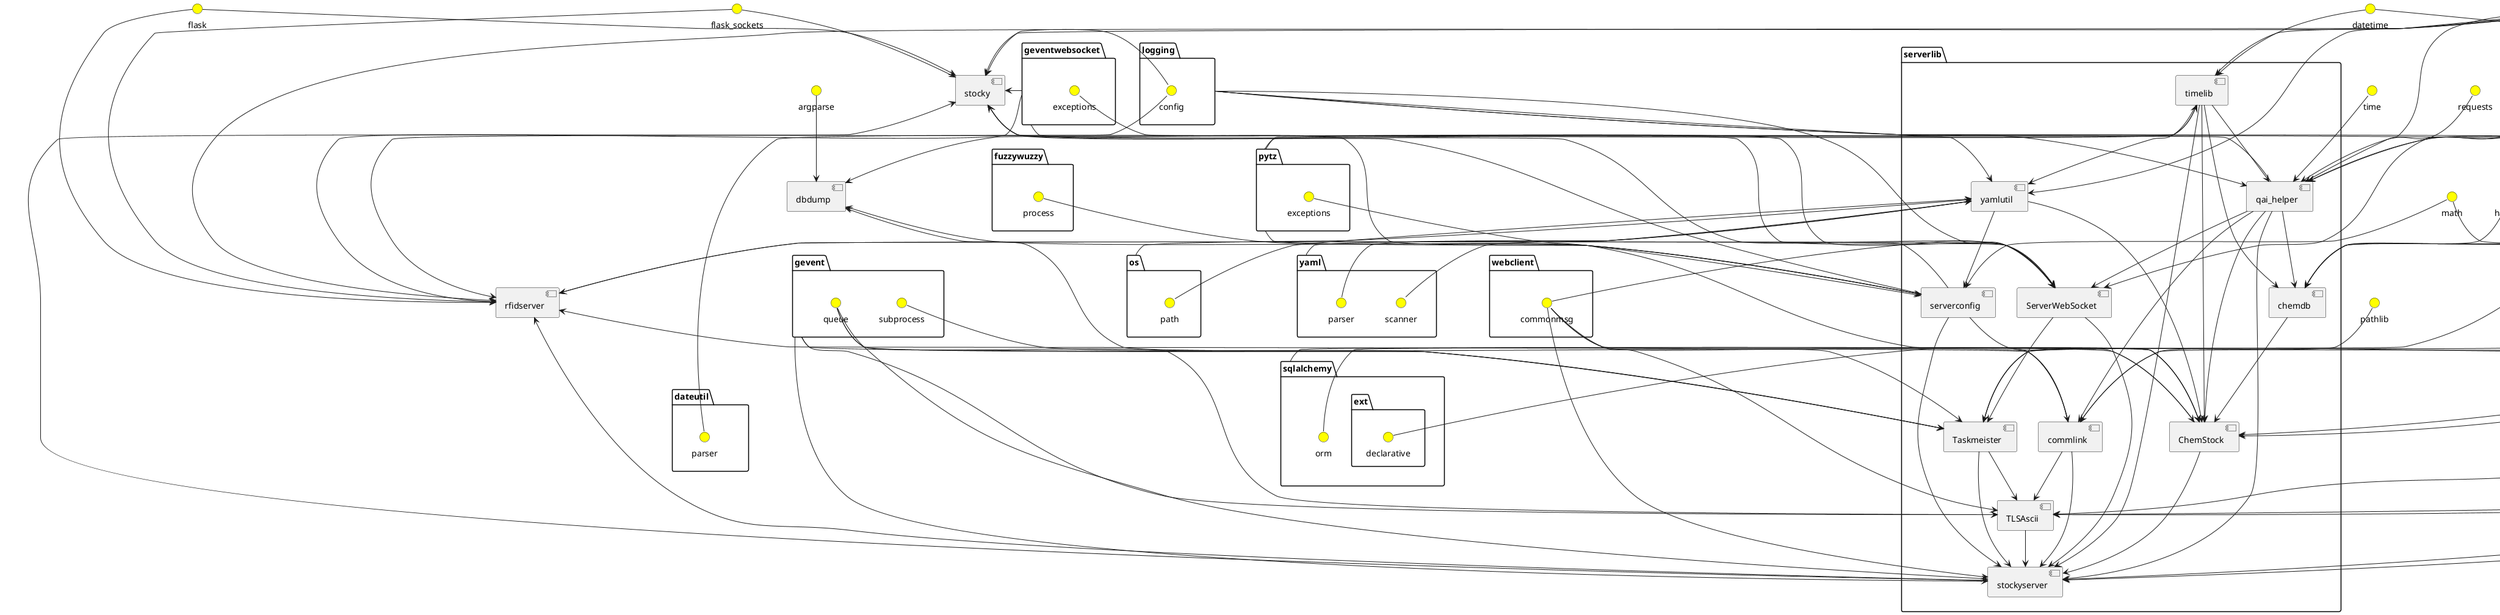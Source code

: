 @startuml
component [rfidserver] as rfidserver
component [stocky] as stocky
component [dbdump] as dbdump
interface enum as enum #Yellow
interface requests as requests #Yellow
interface time as time #Yellow
package "dateutil" {
interface parser as dateutil.parser #Yellow
}
interface serial as serial #Yellow
package "sqlalchemy" {
package "ext" {
interface declarative as sqlalchemy.ext.declarative #Yellow
}
interface orm as sqlalchemy.orm #Yellow
}
package "yaml" {
interface parser as yaml.parser #Yellow
interface scanner as yaml.scanner #Yellow
}
package "os" {
interface path as os.path #Yellow
}
package "webclient" {
interface commonmsg as webclient.commonmsg #Yellow
}
interface random as random #Yellow
interface pathlib as pathlib #Yellow
package "gevent" {
interface queue as gevent.queue #Yellow
interface subprocess as gevent.subprocess #Yellow
}
package "pytz" {
interface exceptions as pytz.exceptions #Yellow
}
package "fuzzywuzzy" {
interface process as fuzzywuzzy.process #Yellow
}
interface math as math #Yellow
interface hashlib as hashlib #Yellow
interface datetime as datetime #Yellow
interface json as json #Yellow
interface argparse as argparse #Yellow
interface typing as typing #Yellow
interface flask_sockets as flask_sockets #Yellow
package "logging" {
interface config as logging.config #Yellow
}
package "geventwebsocket" {
interface exceptions as geventwebsocket.exceptions #Yellow
}
package "serverlib" {
component [ServerWebSocket] as serverlib.ServerWebSocket
component [stockyserver] as serverlib.stockyserver
component [serverconfig] as serverlib.serverconfig
component [commlink] as serverlib.commlink
component [qai_helper] as serverlib.qai_helper
component [ChemStock] as serverlib.ChemStock
component [chemdb] as serverlib.chemdb
component [timelib] as serverlib.timelib
component [yamlutil] as serverlib.yamlutil
component [Taskmeister] as serverlib.Taskmeister
component [TLSAscii] as serverlib.TLSAscii
}
interface flask as flask #Yellow
[flask] --> [stocky]
[serverlib.ServerWebSocket] --> [stocky]
geventwebsocket --> [stocky]
[serverlib.stockyserver] --> [stocky]
[serverlib.serverconfig] --> [stocky]
[logging.config] --> [stocky]
[flask_sockets] --> [stocky]
[typing] --> [stocky]
[serverlib.commlink] --> [stocky]
geventwebsocket --> [serverlib.ServerWebSocket]
[geventwebsocket.exceptions] --> [serverlib.ServerWebSocket]
logging --> [serverlib.ServerWebSocket]
[serverlib.qai_helper] --> [serverlib.ServerWebSocket]
[typing] --> [serverlib.ServerWebSocket]
[webclient.commonmsg] --> [serverlib.ServerWebSocket]
gevent --> [serverlib.stockyserver]
[serverlib.ChemStock] --> [serverlib.stockyserver]
[serverlib.ServerWebSocket] --> [serverlib.stockyserver]
logging --> [serverlib.stockyserver]
[serverlib.Taskmeister] --> [serverlib.stockyserver]
[serverlib.TLSAscii] --> [serverlib.stockyserver]
[serverlib.serverconfig] --> [serverlib.stockyserver]
[serverlib.qai_helper] --> [serverlib.stockyserver]
[serverlib.timelib] --> [serverlib.stockyserver]
[gevent.queue] --> [serverlib.stockyserver]
[typing] --> [serverlib.stockyserver]
[serverlib.commlink] --> [serverlib.stockyserver]
[webclient.commonmsg] --> [serverlib.stockyserver]
[math] --> [serverlib.serverconfig]
[fuzzywuzzy.process] --> [serverlib.serverconfig]
[serverlib.yamlutil] --> [serverlib.serverconfig]
[pytz.exceptions] --> [serverlib.serverconfig]
pytz --> [serverlib.serverconfig]
[serial] --> [serverlib.commlink]
[typing] --> [serverlib.commlink]
[serverlib.qai_helper] --> [serverlib.commlink]
[webclient.commonmsg] --> [serverlib.commlink]
logging --> [serverlib.qai_helper]
[random] --> [serverlib.qai_helper]
[json] --> [serverlib.qai_helper]
[time] --> [serverlib.qai_helper]
[serverlib.timelib] --> [serverlib.qai_helper]
[typing] --> [serverlib.qai_helper]
[requests] --> [serverlib.qai_helper]
sqlalchemy --> [serverlib.ChemStock]
[serverlib.yamlutil] --> [serverlib.ChemStock]
logging --> [serverlib.ChemStock]
[serverlib.serverconfig] --> [serverlib.ChemStock]
[serverlib.chemdb] --> [serverlib.ChemStock]
[sqlalchemy.ext.declarative] --> [serverlib.ChemStock]
[serverlib.qai_helper] --> [serverlib.ChemStock]
[serverlib.timelib] --> [serverlib.ChemStock]
[sqlalchemy.orm] --> [serverlib.ChemStock]
[typing] --> [serverlib.ChemStock]
[json] --> [serverlib.chemdb]
[datetime] --> [serverlib.chemdb]
[serverlib.qai_helper] --> [serverlib.chemdb]
[hashlib] --> [serverlib.chemdb]
[serverlib.timelib] --> [serverlib.chemdb]
[typing] --> [serverlib.chemdb]
pytz --> [serverlib.timelib]
[dateutil.parser] --> [serverlib.timelib]
[typing] --> [serverlib.timelib]
[datetime] --> [serverlib.timelib]
[os.path] --> [serverlib.yamlutil]
pytz --> [serverlib.yamlutil]
[yaml.parser] --> [serverlib.yamlutil]
yaml --> [serverlib.yamlutil]
[yaml.scanner] --> [serverlib.yamlutil]
[serverlib.timelib] --> [serverlib.yamlutil]
[typing] --> [serverlib.yamlutil]
os --> [serverlib.yamlutil]
gevent --> [serverlib.Taskmeister]
[pathlib] --> [serverlib.Taskmeister]
[serverlib.ServerWebSocket] --> [serverlib.Taskmeister]
[random] --> [serverlib.Taskmeister]
[gevent.queue] --> [serverlib.Taskmeister]
[typing] --> [serverlib.Taskmeister]
[gevent.subprocess] --> [serverlib.Taskmeister]
[webclient.commonmsg] --> [serverlib.Taskmeister]
[math] --> [serverlib.TLSAscii]
gevent --> [serverlib.TLSAscii]
[webclient.commonmsg] --> [serverlib.TLSAscii]
[serverlib.Taskmeister] --> [serverlib.TLSAscii]
[gevent.queue] --> [serverlib.TLSAscii]
[typing] --> [serverlib.TLSAscii]
[serverlib.commlink] --> [serverlib.TLSAscii]
[enum] --> [serverlib.TLSAscii]
[argparse] --> [dbdump]
[serverlib.serverconfig] --> [dbdump]
[serverlib.qai_helper] --> [dbdump]
[serverlib.ChemStock] --> [dbdump]
[flask] --> [rfidserver]
[serverlib.ServerWebSocket] --> [rfidserver]
geventwebsocket --> [rfidserver]
[serverlib.stockyserver] --> [rfidserver]
[serverlib.serverconfig] --> [rfidserver]
[logging.config] --> [rfidserver]
[flask_sockets] --> [rfidserver]
[typing] --> [rfidserver]
[serverlib.commlink] --> [rfidserver]
stocky -[hidden]- serverlib
stocky -[hidden]- geventwebsocket
stocky -[hidden]- logging
stocky -[hidden]- dbdump
stocky -[hidden]- rfidserver
stocky -[hidden]- fuzzywuzzy
stocky -[hidden]- pytz
stocky -[hidden]- gevent
stocky -[hidden]- webclient
stocky -[hidden]- os
stocky -[hidden]- yaml
stocky -[hidden]- sqlalchemy
stocky -[hidden]- dateutil
serverlib -[hidden]- geventwebsocket
serverlib -[hidden]- logging
serverlib -[hidden]- dbdump
serverlib -[hidden]- rfidserver
serverlib -[hidden]- fuzzywuzzy
serverlib -[hidden]- pytz
serverlib -[hidden]- gevent
serverlib -[hidden]- webclient
serverlib -[hidden]- os
serverlib -[hidden]- yaml
serverlib -[hidden]- sqlalchemy
serverlib -[hidden]- dateutil
geventwebsocket -[hidden]- logging
geventwebsocket -[hidden]- dbdump
geventwebsocket -[hidden]- rfidserver
geventwebsocket -[hidden]- fuzzywuzzy
geventwebsocket -[hidden]- pytz
geventwebsocket -[hidden]- gevent
geventwebsocket -[hidden]- webclient
geventwebsocket -[hidden]- os
geventwebsocket -[hidden]- yaml
geventwebsocket -[hidden]- sqlalchemy
geventwebsocket -[hidden]- dateutil
logging -[hidden]- dbdump
logging -[hidden]- rfidserver
logging -[hidden]- fuzzywuzzy
logging -[hidden]- pytz
logging -[hidden]- gevent
logging -[hidden]- webclient
logging -[hidden]- os
logging -[hidden]- yaml
logging -[hidden]- sqlalchemy
logging -[hidden]- dateutil
dbdump -[hidden]- rfidserver
dbdump -[hidden]- fuzzywuzzy
dbdump -[hidden]- pytz
dbdump -[hidden]- gevent
dbdump -[hidden]- webclient
dbdump -[hidden]- os
dbdump -[hidden]- yaml
dbdump -[hidden]- sqlalchemy
dbdump -[hidden]- dateutil
rfidserver -[hidden]- fuzzywuzzy
rfidserver -[hidden]- pytz
rfidserver -[hidden]- gevent
rfidserver -[hidden]- webclient
rfidserver -[hidden]- os
rfidserver -[hidden]- yaml
rfidserver -[hidden]- sqlalchemy
rfidserver -[hidden]- dateutil
fuzzywuzzy -[hidden]- pytz
fuzzywuzzy -[hidden]- gevent
fuzzywuzzy -[hidden]- webclient
fuzzywuzzy -[hidden]- os
fuzzywuzzy -[hidden]- yaml
fuzzywuzzy -[hidden]- sqlalchemy
fuzzywuzzy -[hidden]- dateutil
pytz -[hidden]- gevent
pytz -[hidden]- webclient
pytz -[hidden]- os
pytz -[hidden]- yaml
pytz -[hidden]- sqlalchemy
pytz -[hidden]- dateutil
gevent -[hidden]- webclient
gevent -[hidden]- os
gevent -[hidden]- yaml
gevent -[hidden]- sqlalchemy
gevent -[hidden]- dateutil
webclient -[hidden]- os
webclient -[hidden]- yaml
webclient -[hidden]- sqlalchemy
webclient -[hidden]- dateutil
os -[hidden]- yaml
os -[hidden]- sqlalchemy
os -[hidden]- dateutil
yaml -[hidden]- sqlalchemy
yaml -[hidden]- dateutil
sqlalchemy -[hidden]- dateutil
@enduml
